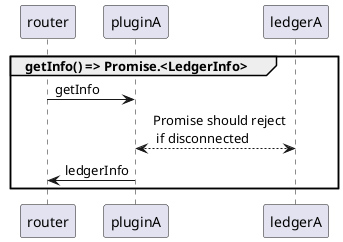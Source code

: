 @startuml
group getInfo() => Promise.<LedgerInfo>
  router -> pluginA : getInfo
  pluginA <--> ledgerA :  Promise should reject \n if disconnected
  pluginA -> router : ledgerInfo
end

@enduml
